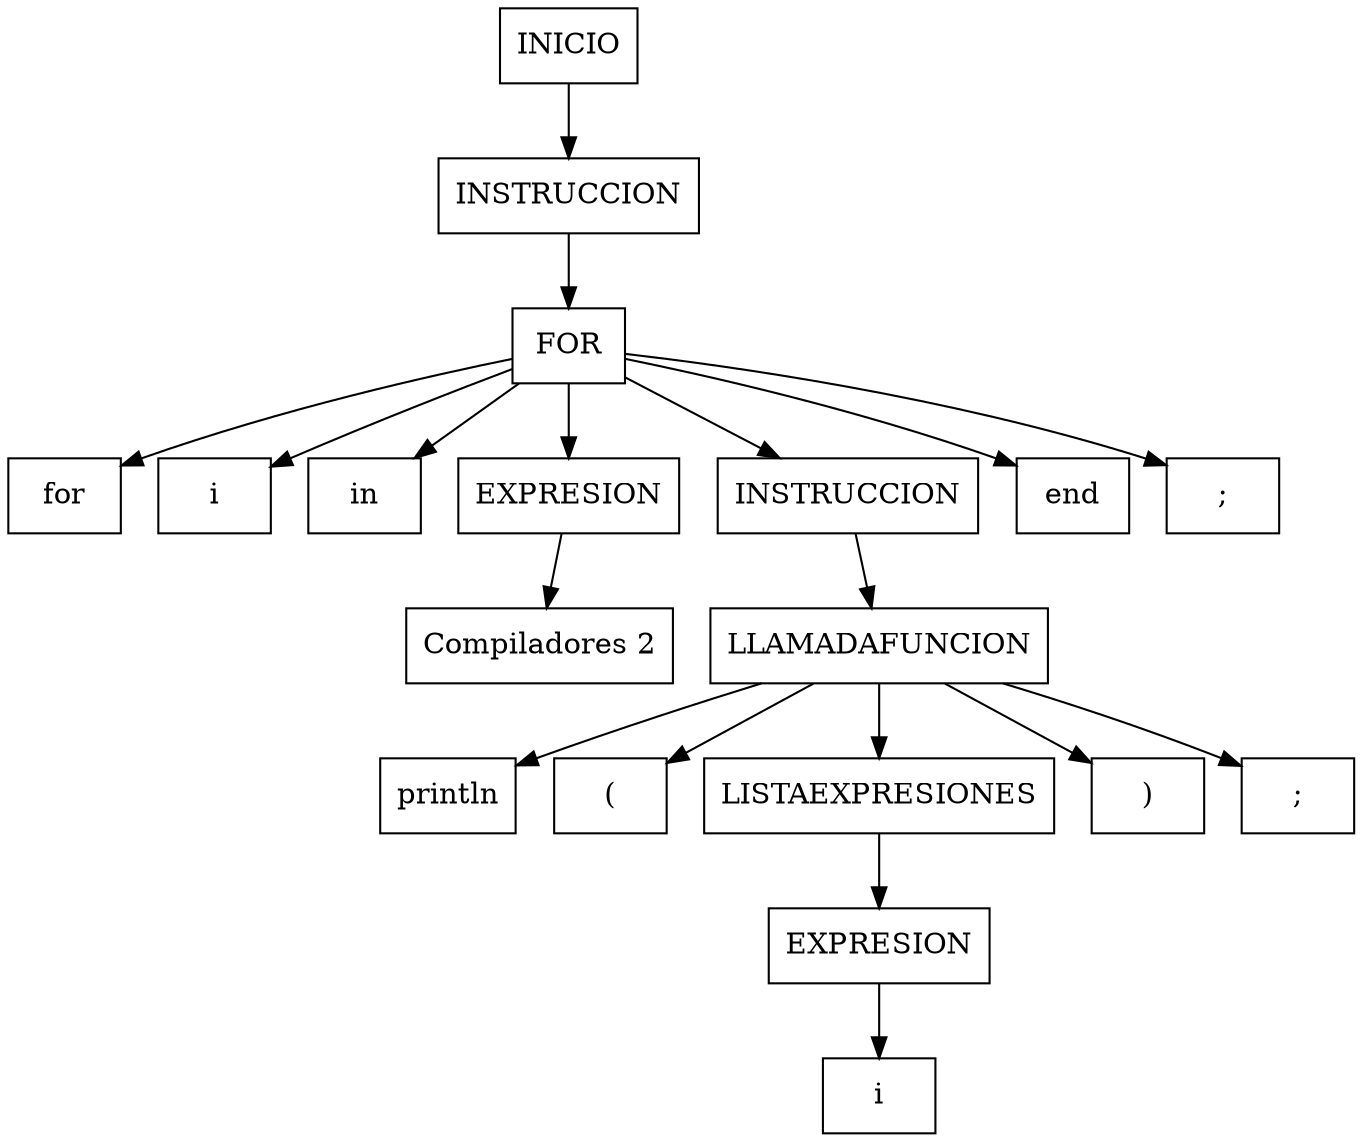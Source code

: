 digraph G{ node[shape="box"]; "18_INICIO"[label = "INICIO"]; "17_INSTRUCCION"[label = "INSTRUCCION"]; "18_INICIO"->"17_INSTRUCCION"; "17_INSTRUCCION"[label = "INSTRUCCION"]; "11_FOR"[label = "FOR"]; "17_INSTRUCCION"->"11_FOR"; "11_FOR"[label = "FOR"]; "12_for"[label = "for"]; "11_FOR"->"12_for"; "11_FOR"[label = "FOR"]; "13_IDENTIFICADOR"[label = "i"]; "11_FOR"->"13_IDENTIFICADOR"; "11_FOR"[label = "FOR"]; "14_IN"[label = "in"]; "11_FOR"->"14_IN"; "11_FOR"[label = "FOR"]; "0_EXPRESION"[label = "EXPRESION"]; "11_FOR"->"0_EXPRESION"; "0_EXPRESION"[label = "EXPRESION"]; "1_CADENA"[label = "Compiladores 2"]; "0_EXPRESION"->"1_CADENA"; "11_FOR"[label = "FOR"]; "10_INSTRUCCION"[label = "INSTRUCCION"]; "11_FOR"->"10_INSTRUCCION"; "10_INSTRUCCION"[label = "INSTRUCCION"]; "5_LLAMADAFUNCION"[label = "LLAMADAFUNCION"]; "10_INSTRUCCION"->"5_LLAMADAFUNCION"; "5_LLAMADAFUNCION"[label = "LLAMADAFUNCION"]; "6_PRINTLN"[label = "println"]; "5_LLAMADAFUNCION"->"6_PRINTLN"; "5_LLAMADAFUNCION"[label = "LLAMADAFUNCION"]; "7_PARENTESISA"[label = "("]; "5_LLAMADAFUNCION"->"7_PARENTESISA"; "5_LLAMADAFUNCION"[label = "LLAMADAFUNCION"]; "4_LISTAEXPRESIONES"[label = "LISTAEXPRESIONES"]; "5_LLAMADAFUNCION"->"4_LISTAEXPRESIONES"; "4_LISTAEXPRESIONES"[label = "LISTAEXPRESIONES"]; "2_EXPRESION"[label = "EXPRESION"]; "4_LISTAEXPRESIONES"->"2_EXPRESION"; "2_EXPRESION"[label = "EXPRESION"]; "3_IDENTIFICADOR"[label = "i"]; "2_EXPRESION"->"3_IDENTIFICADOR"; "5_LLAMADAFUNCION"[label = "LLAMADAFUNCION"]; "8_PARENTESISC"[label = ")"]; "5_LLAMADAFUNCION"->"8_PARENTESISC"; "5_LLAMADAFUNCION"[label = "LLAMADAFUNCION"]; "9_PUNTOCOMA"[label = ";"]; "5_LLAMADAFUNCION"->"9_PUNTOCOMA"; "11_FOR"[label = "FOR"]; "15_END"[label = "end"]; "11_FOR"->"15_END"; "11_FOR"[label = "FOR"]; "16_PUNTOCOMA"[label = ";"]; "11_FOR"->"16_PUNTOCOMA"; }
